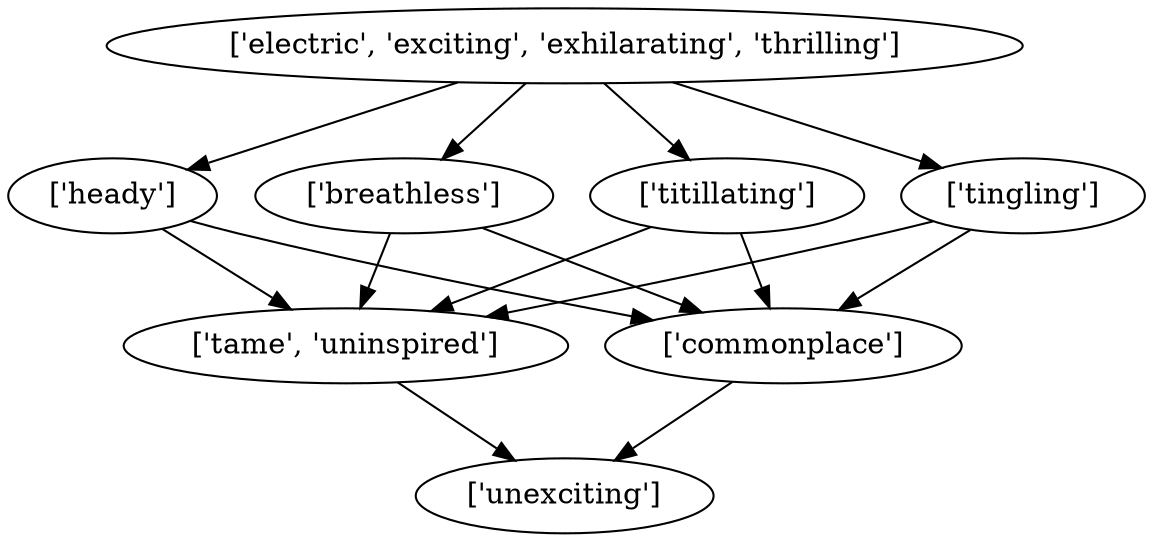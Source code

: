 strict digraph  {
	"['titillating']" -> "['tame', 'uninspired']";
	"['titillating']" -> "['commonplace']";
	"['tame', 'uninspired']" -> "['unexciting']";
	"['commonplace']" -> "['unexciting']";
	"['electric', 'exciting', 'exhilarating', 'thrilling']" -> "['titillating']";
	"['electric', 'exciting', 'exhilarating', 'thrilling']" -> "['tingling']";
	"['electric', 'exciting', 'exhilarating', 'thrilling']" -> "['heady']";
	"['electric', 'exciting', 'exhilarating', 'thrilling']" -> "['breathless']";
	"['tingling']" -> "['tame', 'uninspired']";
	"['tingling']" -> "['commonplace']";
	"['heady']" -> "['tame', 'uninspired']";
	"['heady']" -> "['commonplace']";
	"['breathless']" -> "['tame', 'uninspired']";
	"['breathless']" -> "['commonplace']";
}

